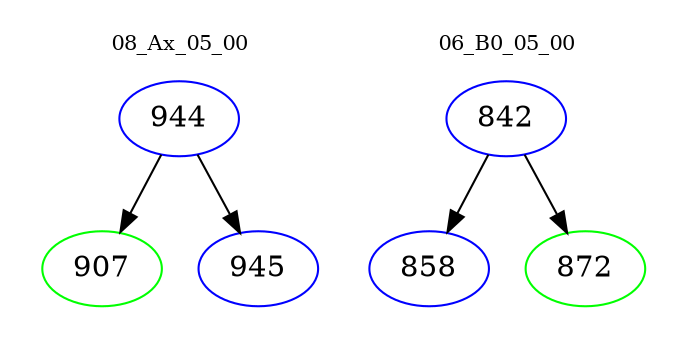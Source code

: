 digraph{
subgraph cluster_0 {
color = white
label = "08_Ax_05_00";
fontsize=10;
T0_944 [label="944", color="blue"]
T0_944 -> T0_907 [color="black"]
T0_907 [label="907", color="green"]
T0_944 -> T0_945 [color="black"]
T0_945 [label="945", color="blue"]
}
subgraph cluster_1 {
color = white
label = "06_B0_05_00";
fontsize=10;
T1_842 [label="842", color="blue"]
T1_842 -> T1_858 [color="black"]
T1_858 [label="858", color="blue"]
T1_842 -> T1_872 [color="black"]
T1_872 [label="872", color="green"]
}
}
